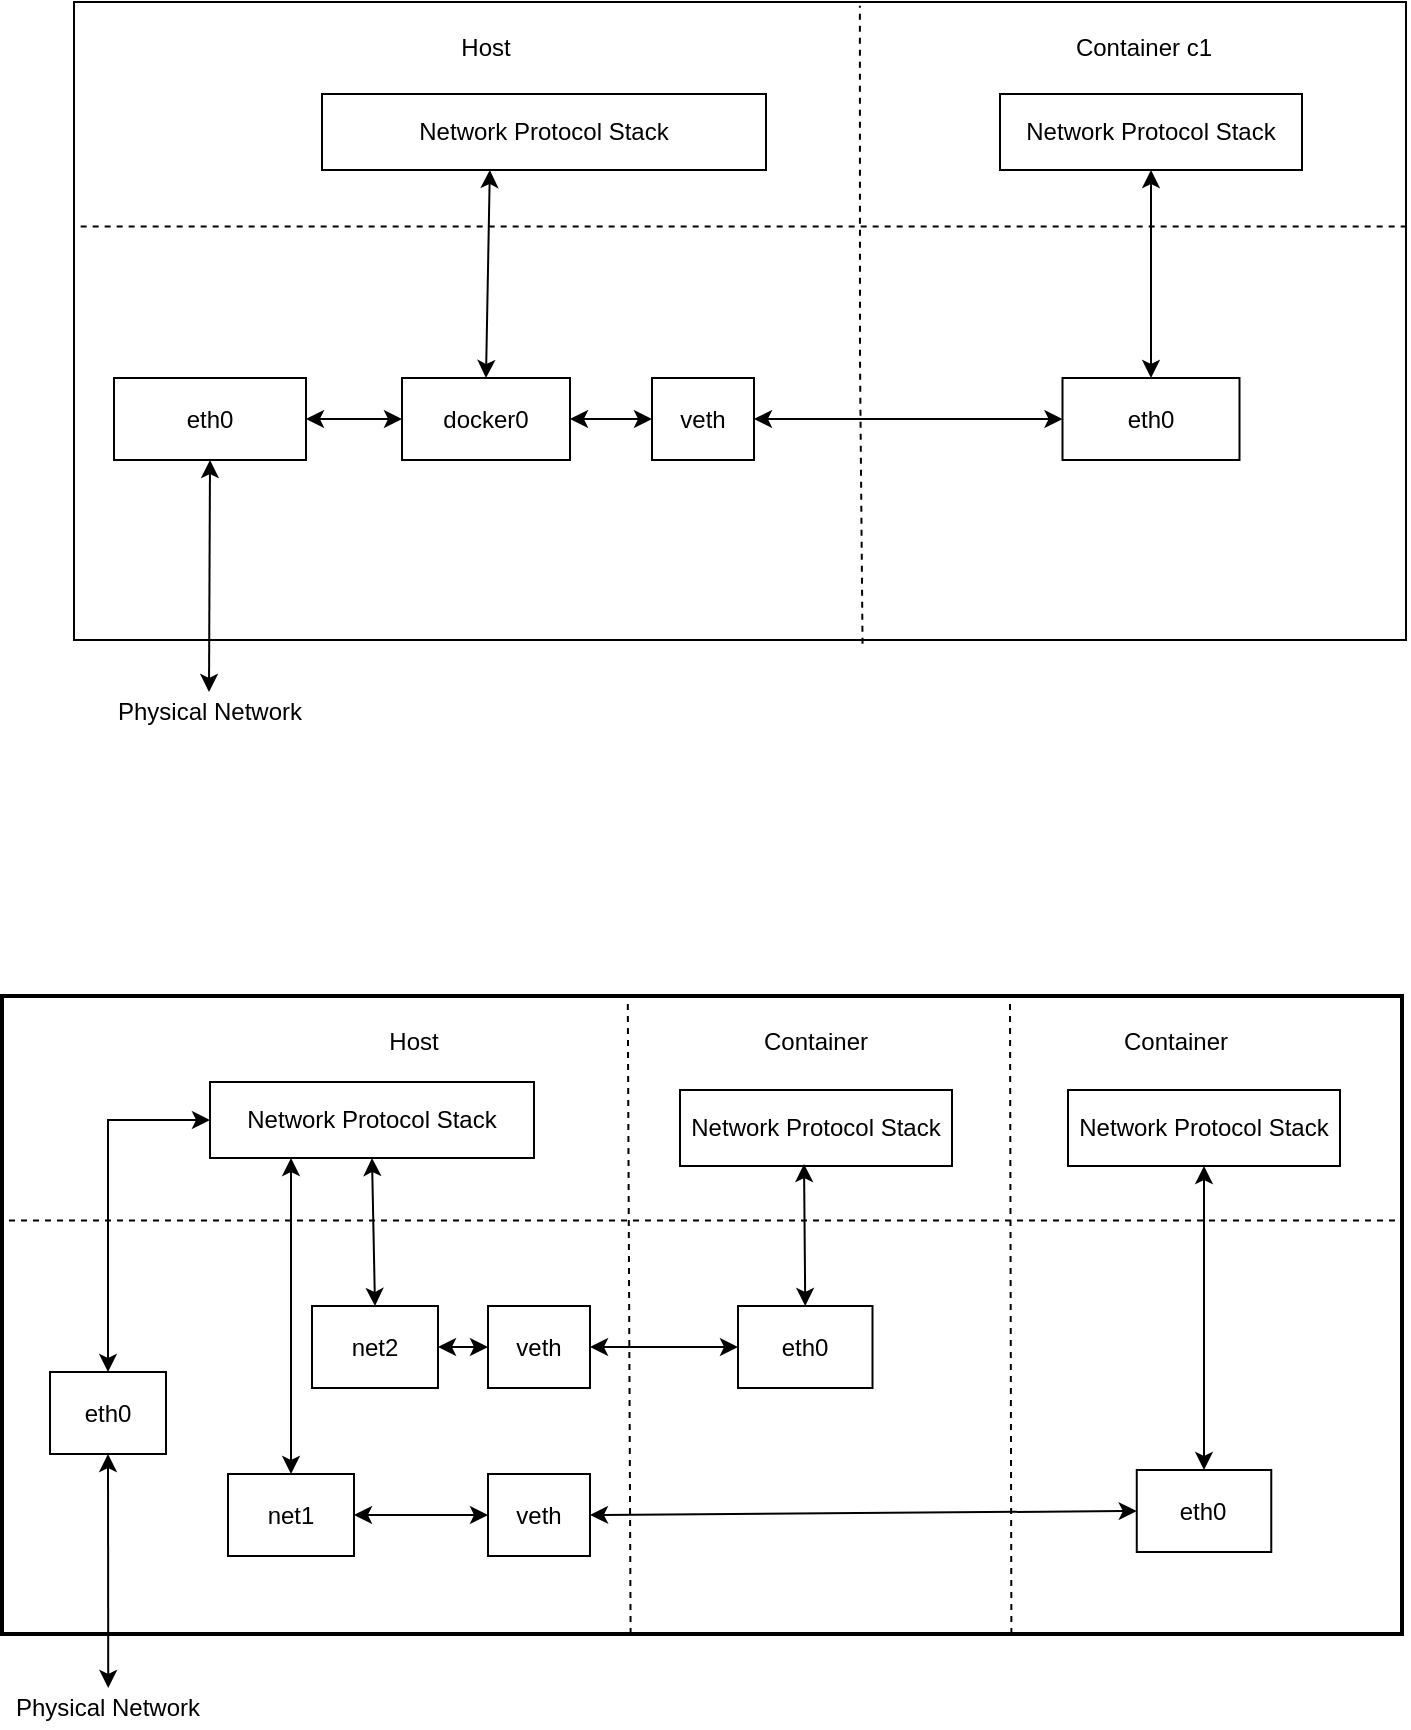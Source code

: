 <mxfile version="12.5.1" type="github"><diagram id="xQe4lP1Oz_m8u9OLwh5K" name="Page-1"><mxGraphModel dx="854" dy="468" grid="0" gridSize="10" guides="1" tooltips="1" connect="1" arrows="1" fold="1" page="1" pageScale="1" pageWidth="827" pageHeight="1169" math="0" shadow="0"><root><mxCell id="0"/><mxCell id="1" parent="0"/><mxCell id="ghFIe1kyU3mO4mDkcvSY-1" value="" style="rounded=0;whiteSpace=wrap;html=1;" parent="1" vertex="1"><mxGeometry x="104" y="45" width="666" height="319" as="geometry"/></mxCell><mxCell id="ghFIe1kyU3mO4mDkcvSY-2" value="Network Protocol Stack" style="rounded=0;whiteSpace=wrap;html=1;" parent="1" vertex="1"><mxGeometry x="228" y="91" width="222" height="38" as="geometry"/></mxCell><mxCell id="ghFIe1kyU3mO4mDkcvSY-3" value="" style="endArrow=none;dashed=1;html=1;entryX=1;entryY=0.352;entryDx=0;entryDy=0;exitX=0.005;exitY=0.352;exitDx=0;exitDy=0;exitPerimeter=0;entryPerimeter=0;" parent="1" source="ghFIe1kyU3mO4mDkcvSY-1" target="ghFIe1kyU3mO4mDkcvSY-1" edge="1"><mxGeometry width="50" height="50" relative="1" as="geometry"><mxPoint x="170" y="419" as="sourcePoint"/><mxPoint x="220" y="369" as="targetPoint"/></mxGeometry></mxCell><mxCell id="ghFIe1kyU3mO4mDkcvSY-5" value="docker0" style="rounded=0;whiteSpace=wrap;html=1;" parent="1" vertex="1"><mxGeometry x="268" y="233" width="84" height="41" as="geometry"/></mxCell><mxCell id="ghFIe1kyU3mO4mDkcvSY-6" value="veth" style="rounded=0;whiteSpace=wrap;html=1;" parent="1" vertex="1"><mxGeometry x="393" y="233" width="51" height="41" as="geometry"/></mxCell><mxCell id="ghFIe1kyU3mO4mDkcvSY-9" value="Network Protocol Stack" style="rounded=0;whiteSpace=wrap;html=1;" parent="1" vertex="1"><mxGeometry x="567" y="91" width="151" height="38" as="geometry"/></mxCell><mxCell id="ghFIe1kyU3mO4mDkcvSY-10" value="Host" style="text;html=1;strokeColor=none;fillColor=none;align=center;verticalAlign=middle;whiteSpace=wrap;rounded=0;" parent="1" vertex="1"><mxGeometry x="290" y="58" width="40" height="20" as="geometry"/></mxCell><mxCell id="ghFIe1kyU3mO4mDkcvSY-11" value="Container c1" style="text;html=1;strokeColor=none;fillColor=none;align=center;verticalAlign=middle;whiteSpace=wrap;rounded=0;" parent="1" vertex="1"><mxGeometry x="601" y="58" width="76" height="20" as="geometry"/></mxCell><mxCell id="ghFIe1kyU3mO4mDkcvSY-12" value="eth0" style="rounded=0;whiteSpace=wrap;html=1;" parent="1" vertex="1"><mxGeometry x="598.25" y="233" width="88.5" height="41" as="geometry"/></mxCell><mxCell id="ghFIe1kyU3mO4mDkcvSY-13" value="" style="endArrow=none;dashed=1;html=1;entryX=0.59;entryY=0.006;entryDx=0;entryDy=0;entryPerimeter=0;exitX=0.592;exitY=1.006;exitDx=0;exitDy=0;exitPerimeter=0;" parent="1" source="ghFIe1kyU3mO4mDkcvSY-1" target="ghFIe1kyU3mO4mDkcvSY-1" edge="1"><mxGeometry width="50" height="50" relative="1" as="geometry"><mxPoint x="170" y="435" as="sourcePoint"/><mxPoint x="220" y="385" as="targetPoint"/><Array as="points"><mxPoint x="497" y="224"/></Array></mxGeometry></mxCell><mxCell id="ghFIe1kyU3mO4mDkcvSY-14" value="" style="endArrow=classic;startArrow=classic;html=1;entryX=0.5;entryY=1;entryDx=0;entryDy=0;exitX=0.5;exitY=0;exitDx=0;exitDy=0;" parent="1" source="ghFIe1kyU3mO4mDkcvSY-12" target="ghFIe1kyU3mO4mDkcvSY-9" edge="1"><mxGeometry width="50" height="50" relative="1" as="geometry"><mxPoint x="170" y="437" as="sourcePoint"/><mxPoint x="220" y="387" as="targetPoint"/></mxGeometry></mxCell><mxCell id="ghFIe1kyU3mO4mDkcvSY-15" value="" style="endArrow=classic;startArrow=classic;html=1;entryX=0;entryY=0.5;entryDx=0;entryDy=0;exitX=1;exitY=0.5;exitDx=0;exitDy=0;" parent="1" source="ghFIe1kyU3mO4mDkcvSY-6" target="ghFIe1kyU3mO4mDkcvSY-12" edge="1"><mxGeometry width="50" height="50" relative="1" as="geometry"><mxPoint x="170" y="437" as="sourcePoint"/><mxPoint x="220" y="387" as="targetPoint"/></mxGeometry></mxCell><mxCell id="ghFIe1kyU3mO4mDkcvSY-16" value="" style="endArrow=classic;startArrow=classic;html=1;entryX=0;entryY=0.5;entryDx=0;entryDy=0;exitX=1;exitY=0.5;exitDx=0;exitDy=0;" parent="1" source="ghFIe1kyU3mO4mDkcvSY-5" target="ghFIe1kyU3mO4mDkcvSY-6" edge="1"><mxGeometry width="50" height="50" relative="1" as="geometry"><mxPoint x="170" y="437" as="sourcePoint"/><mxPoint x="220" y="387" as="targetPoint"/></mxGeometry></mxCell><mxCell id="ghFIe1kyU3mO4mDkcvSY-17" value="eth0" style="rounded=0;whiteSpace=wrap;html=1;" parent="1" vertex="1"><mxGeometry x="124" y="233" width="96" height="41" as="geometry"/></mxCell><mxCell id="ghFIe1kyU3mO4mDkcvSY-19" value="" style="endArrow=classic;startArrow=classic;html=1;exitX=0.5;exitY=0;exitDx=0;exitDy=0;entryX=0.378;entryY=1;entryDx=0;entryDy=0;entryPerimeter=0;" parent="1" source="ghFIe1kyU3mO4mDkcvSY-5" target="ghFIe1kyU3mO4mDkcvSY-2" edge="1"><mxGeometry width="50" height="50" relative="1" as="geometry"><mxPoint x="136" y="437" as="sourcePoint"/><mxPoint x="314" y="130" as="targetPoint"/></mxGeometry></mxCell><mxCell id="ghFIe1kyU3mO4mDkcvSY-23" value="Physical Network" style="text;html=1;strokeColor=none;fillColor=none;align=center;verticalAlign=middle;whiteSpace=wrap;rounded=0;" parent="1" vertex="1"><mxGeometry x="123.75" y="390" width="95.5" height="20" as="geometry"/></mxCell><mxCell id="ghFIe1kyU3mO4mDkcvSY-26" value="" style="endArrow=classic;startArrow=classic;html=1;exitX=0.5;exitY=0;exitDx=0;exitDy=0;entryX=0.5;entryY=1;entryDx=0;entryDy=0;" parent="1" source="ghFIe1kyU3mO4mDkcvSY-23" target="ghFIe1kyU3mO4mDkcvSY-17" edge="1"><mxGeometry width="50" height="50" relative="1" as="geometry"><mxPoint x="153.75" y="324" as="sourcePoint"/><mxPoint x="204" y="274" as="targetPoint"/></mxGeometry></mxCell><mxCell id="ghFIe1kyU3mO4mDkcvSY-27" value="" style="endArrow=classic;startArrow=classic;html=1;entryX=0;entryY=0.5;entryDx=0;entryDy=0;exitX=1;exitY=0.5;exitDx=0;exitDy=0;" parent="1" source="ghFIe1kyU3mO4mDkcvSY-17" target="ghFIe1kyU3mO4mDkcvSY-5" edge="1"><mxGeometry width="50" height="50" relative="1" as="geometry"><mxPoint x="104" y="481" as="sourcePoint"/><mxPoint x="154" y="431" as="targetPoint"/></mxGeometry></mxCell><mxCell id="ghFIe1kyU3mO4mDkcvSY-28" value="" style="rounded=0;whiteSpace=wrap;html=1;strokeWidth=2;shadow=0;comic=0;glass=0;" parent="1" vertex="1"><mxGeometry x="68" y="542" width="700" height="319" as="geometry"/></mxCell><mxCell id="ghFIe1kyU3mO4mDkcvSY-29" value="Network Protocol Stack" style="rounded=0;whiteSpace=wrap;html=1;" parent="1" vertex="1"><mxGeometry x="172" y="585" width="162" height="38" as="geometry"/></mxCell><mxCell id="ghFIe1kyU3mO4mDkcvSY-30" value="" style="endArrow=none;dashed=1;html=1;entryX=1;entryY=0.352;entryDx=0;entryDy=0;exitX=0.005;exitY=0.352;exitDx=0;exitDy=0;exitPerimeter=0;entryPerimeter=0;" parent="1" source="ghFIe1kyU3mO4mDkcvSY-28" target="ghFIe1kyU3mO4mDkcvSY-28" edge="1"><mxGeometry width="50" height="50" relative="1" as="geometry"><mxPoint x="134" y="916" as="sourcePoint"/><mxPoint x="184" y="866" as="targetPoint"/></mxGeometry></mxCell><mxCell id="ghFIe1kyU3mO4mDkcvSY-31" value="net1" style="rounded=0;whiteSpace=wrap;html=1;" parent="1" vertex="1"><mxGeometry x="181" y="781" width="63" height="41" as="geometry"/></mxCell><mxCell id="ghFIe1kyU3mO4mDkcvSY-32" value="veth" style="rounded=0;whiteSpace=wrap;html=1;" parent="1" vertex="1"><mxGeometry x="311" y="781" width="51" height="41" as="geometry"/></mxCell><mxCell id="ghFIe1kyU3mO4mDkcvSY-33" value="Network Protocol Stack" style="rounded=0;whiteSpace=wrap;html=1;" parent="1" vertex="1"><mxGeometry x="601" y="589" width="136" height="38" as="geometry"/></mxCell><mxCell id="ghFIe1kyU3mO4mDkcvSY-34" value="Host" style="text;html=1;strokeColor=none;fillColor=none;align=center;verticalAlign=middle;whiteSpace=wrap;rounded=0;" parent="1" vertex="1"><mxGeometry x="254" y="555" width="40" height="20" as="geometry"/></mxCell><mxCell id="ghFIe1kyU3mO4mDkcvSY-35" value="Container" style="text;html=1;strokeColor=none;fillColor=none;align=center;verticalAlign=middle;whiteSpace=wrap;rounded=0;" parent="1" vertex="1"><mxGeometry x="630.75" y="555" width="47.5" height="20" as="geometry"/></mxCell><mxCell id="ghFIe1kyU3mO4mDkcvSY-36" value="eth0" style="rounded=0;whiteSpace=wrap;html=1;" parent="1" vertex="1"><mxGeometry x="635.38" y="779" width="67.25" height="41" as="geometry"/></mxCell><mxCell id="ghFIe1kyU3mO4mDkcvSY-37" value="" style="endArrow=none;dashed=1;html=1;entryX=0.447;entryY=0.003;entryDx=0;entryDy=0;exitX=0.449;exitY=1;exitDx=0;exitDy=0;entryPerimeter=0;exitPerimeter=0;" parent="1" source="ghFIe1kyU3mO4mDkcvSY-28" target="ghFIe1kyU3mO4mDkcvSY-28" edge="1"><mxGeometry width="50" height="50" relative="1" as="geometry"><mxPoint x="134" y="932" as="sourcePoint"/><mxPoint x="184" y="882" as="targetPoint"/><Array as="points"/></mxGeometry></mxCell><mxCell id="ghFIe1kyU3mO4mDkcvSY-38" value="" style="endArrow=classic;startArrow=classic;html=1;entryX=0.5;entryY=1;entryDx=0;entryDy=0;exitX=0.5;exitY=0;exitDx=0;exitDy=0;" parent="1" source="ghFIe1kyU3mO4mDkcvSY-36" target="ghFIe1kyU3mO4mDkcvSY-33" edge="1"><mxGeometry width="50" height="50" relative="1" as="geometry"><mxPoint x="134" y="934" as="sourcePoint"/><mxPoint x="184" y="884" as="targetPoint"/></mxGeometry></mxCell><mxCell id="ghFIe1kyU3mO4mDkcvSY-39" value="" style="endArrow=classic;startArrow=classic;html=1;entryX=0;entryY=0.5;entryDx=0;entryDy=0;exitX=1;exitY=0.5;exitDx=0;exitDy=0;" parent="1" source="ghFIe1kyU3mO4mDkcvSY-32" target="ghFIe1kyU3mO4mDkcvSY-36" edge="1"><mxGeometry width="50" height="50" relative="1" as="geometry"><mxPoint x="134" y="934" as="sourcePoint"/><mxPoint x="184" y="884" as="targetPoint"/></mxGeometry></mxCell><mxCell id="ghFIe1kyU3mO4mDkcvSY-40" value="" style="endArrow=classic;startArrow=classic;html=1;entryX=0;entryY=0.5;entryDx=0;entryDy=0;exitX=1;exitY=0.5;exitDx=0;exitDy=0;" parent="1" source="ghFIe1kyU3mO4mDkcvSY-31" target="ghFIe1kyU3mO4mDkcvSY-32" edge="1"><mxGeometry width="50" height="50" relative="1" as="geometry"><mxPoint x="134" y="934" as="sourcePoint"/><mxPoint x="184" y="884" as="targetPoint"/></mxGeometry></mxCell><mxCell id="ghFIe1kyU3mO4mDkcvSY-41" value="eth0" style="rounded=0;whiteSpace=wrap;html=1;" parent="1" vertex="1"><mxGeometry x="92" y="730" width="58" height="41" as="geometry"/></mxCell><mxCell id="ghFIe1kyU3mO4mDkcvSY-42" value="" style="endArrow=classic;startArrow=classic;html=1;exitX=0.5;exitY=0;exitDx=0;exitDy=0;entryX=0.25;entryY=1;entryDx=0;entryDy=0;" parent="1" source="ghFIe1kyU3mO4mDkcvSY-31" target="ghFIe1kyU3mO4mDkcvSY-29" edge="1"><mxGeometry width="50" height="50" relative="1" as="geometry"><mxPoint x="100" y="934" as="sourcePoint"/><mxPoint x="278" y="627" as="targetPoint"/></mxGeometry></mxCell><mxCell id="ghFIe1kyU3mO4mDkcvSY-43" value="Physical Network" style="text;html=1;strokeColor=none;fillColor=none;align=center;verticalAlign=middle;whiteSpace=wrap;rounded=0;" parent="1" vertex="1"><mxGeometry x="70.25" y="888" width="101.75" height="20" as="geometry"/></mxCell><mxCell id="ghFIe1kyU3mO4mDkcvSY-44" value="" style="endArrow=classic;startArrow=classic;html=1;exitX=0.5;exitY=0;exitDx=0;exitDy=0;entryX=0.5;entryY=1;entryDx=0;entryDy=0;" parent="1" source="ghFIe1kyU3mO4mDkcvSY-43" target="ghFIe1kyU3mO4mDkcvSY-41" edge="1"><mxGeometry width="50" height="50" relative="1" as="geometry"><mxPoint x="117.75" y="821" as="sourcePoint"/><mxPoint x="168" y="771" as="targetPoint"/></mxGeometry></mxCell><mxCell id="ghFIe1kyU3mO4mDkcvSY-46" value="" style="endArrow=classic;startArrow=classic;html=1;entryX=0;entryY=0.5;entryDx=0;entryDy=0;exitX=0.5;exitY=0;exitDx=0;exitDy=0;edgeStyle=orthogonalEdgeStyle;strokeColor=#000000;rounded=0;" parent="1" source="ghFIe1kyU3mO4mDkcvSY-41" target="ghFIe1kyU3mO4mDkcvSY-29" edge="1"><mxGeometry width="50" height="50" relative="1" as="geometry"><mxPoint x="68" y="978" as="sourcePoint"/><mxPoint x="118" y="928" as="targetPoint"/></mxGeometry></mxCell><mxCell id="kPCqfnoAxQBpEPU6Er6f-1" value="Container" style="text;html=1;strokeColor=none;fillColor=none;align=center;verticalAlign=middle;whiteSpace=wrap;rounded=0;" vertex="1" parent="1"><mxGeometry x="451.25" y="555" width="47.5" height="20" as="geometry"/></mxCell><mxCell id="kPCqfnoAxQBpEPU6Er6f-2" value="Network Protocol Stack" style="rounded=0;whiteSpace=wrap;html=1;" vertex="1" parent="1"><mxGeometry x="407" y="589" width="136" height="38" as="geometry"/></mxCell><mxCell id="kPCqfnoAxQBpEPU6Er6f-3" value="" style="endArrow=classic;startArrow=classic;html=1;entryX=0.456;entryY=0.974;entryDx=0;entryDy=0;entryPerimeter=0;exitX=0.5;exitY=0;exitDx=0;exitDy=0;" edge="1" parent="1" source="kPCqfnoAxQBpEPU6Er6f-5" target="kPCqfnoAxQBpEPU6Er6f-2"><mxGeometry width="50" height="50" relative="1" as="geometry"><mxPoint x="469" y="732" as="sourcePoint"/><mxPoint x="679" y="637" as="targetPoint"/></mxGeometry></mxCell><mxCell id="kPCqfnoAxQBpEPU6Er6f-5" value="eth0" style="rounded=0;whiteSpace=wrap;html=1;" vertex="1" parent="1"><mxGeometry x="436" y="697" width="67.25" height="41" as="geometry"/></mxCell><mxCell id="kPCqfnoAxQBpEPU6Er6f-6" value="net2" style="rounded=0;whiteSpace=wrap;html=1;" vertex="1" parent="1"><mxGeometry x="223" y="697" width="63" height="41" as="geometry"/></mxCell><mxCell id="kPCqfnoAxQBpEPU6Er6f-7" value="" style="endArrow=classic;startArrow=classic;html=1;exitX=0.5;exitY=0;exitDx=0;exitDy=0;entryX=0.5;entryY=1;entryDx=0;entryDy=0;" edge="1" parent="1" source="kPCqfnoAxQBpEPU6Er6f-6" target="ghFIe1kyU3mO4mDkcvSY-29"><mxGeometry width="50" height="50" relative="1" as="geometry"><mxPoint x="222.5" y="791" as="sourcePoint"/><mxPoint x="222.5" y="633" as="targetPoint"/></mxGeometry></mxCell><mxCell id="kPCqfnoAxQBpEPU6Er6f-8" value="veth" style="rounded=0;whiteSpace=wrap;html=1;" vertex="1" parent="1"><mxGeometry x="311" y="697" width="51" height="41" as="geometry"/></mxCell><mxCell id="kPCqfnoAxQBpEPU6Er6f-9" value="" style="endArrow=classic;startArrow=classic;html=1;entryX=0;entryY=0.5;entryDx=0;entryDy=0;exitX=1;exitY=0.5;exitDx=0;exitDy=0;" edge="1" parent="1" source="kPCqfnoAxQBpEPU6Er6f-6" target="kPCqfnoAxQBpEPU6Er6f-8"><mxGeometry width="50" height="50" relative="1" as="geometry"><mxPoint x="254" y="811.5" as="sourcePoint"/><mxPoint x="321" y="811.5" as="targetPoint"/></mxGeometry></mxCell><mxCell id="kPCqfnoAxQBpEPU6Er6f-10" value="" style="endArrow=classic;startArrow=classic;html=1;entryX=0;entryY=0.5;entryDx=0;entryDy=0;exitX=1;exitY=0.5;exitDx=0;exitDy=0;" edge="1" parent="1" source="kPCqfnoAxQBpEPU6Er6f-8" target="kPCqfnoAxQBpEPU6Er6f-5"><mxGeometry width="50" height="50" relative="1" as="geometry"><mxPoint x="254" y="811.5" as="sourcePoint"/><mxPoint x="321" y="811.5" as="targetPoint"/></mxGeometry></mxCell><mxCell id="kPCqfnoAxQBpEPU6Er6f-11" value="" style="endArrow=none;dashed=1;html=1;entryX=0.72;entryY=0.003;entryDx=0;entryDy=0;exitX=0.721;exitY=1;exitDx=0;exitDy=0;exitPerimeter=0;entryPerimeter=0;" edge="1" parent="1" source="ghFIe1kyU3mO4mDkcvSY-28" target="ghFIe1kyU3mO4mDkcvSY-28"><mxGeometry width="50" height="50" relative="1" as="geometry"><mxPoint x="392.3" y="871" as="sourcePoint"/><mxPoint x="390.9" y="552.957" as="targetPoint"/><Array as="points"/></mxGeometry></mxCell></root></mxGraphModel></diagram></mxfile>